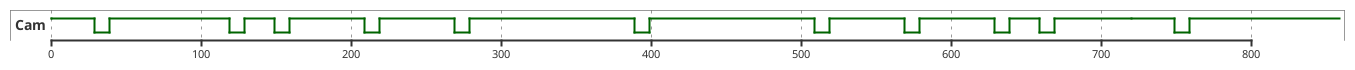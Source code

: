 @startuml

binary "Cam" as CAM
scale 100 as 150 pixels

CAM is high

@0
CAM is high
@+28.90
CAM is low
@+10.00
CAM is high
@+80.00
CAM is low
@+10.00
CAM is high
@+20.00
CAM is low
@+10.00
CAM is high
@+50.00
CAM is low
@+10.00
CAM is high
@+50.00
CAM is low
@+10.00
CAM is high
@+110.00
CAM is low
@+10.00
CAM is high
@+110.00
CAM is low
@+10.00
CAM is high
@+50.00
CAM is low
@+10.00
CAM is high
@+50.00
CAM is low
@+10.00
CAM is high
@+20.00
CAM is low
@+10.00
CAM is high
@+51.10
CAM is low
@720
CAM is high
@+28.9
CAM is low
@+10
CAM is high

@enduml
